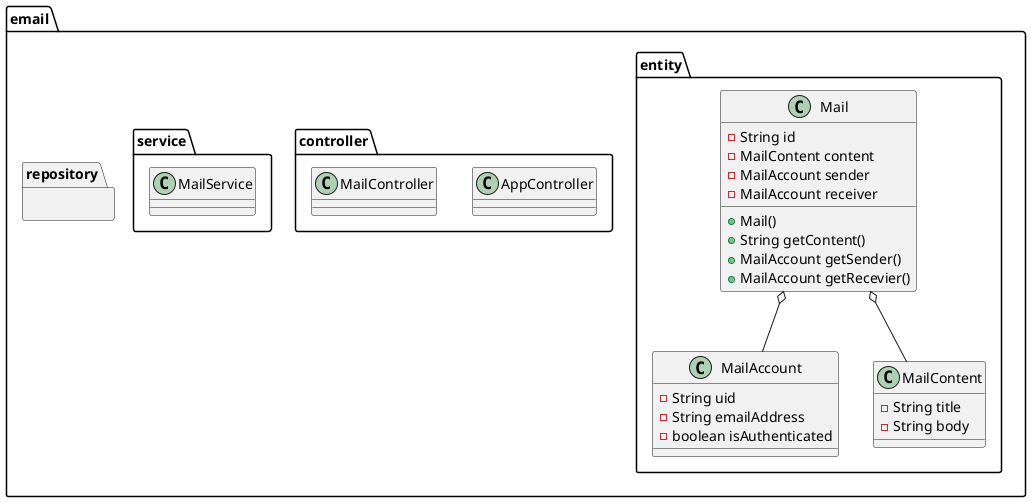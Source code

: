 
@startuml
package email.entity {
  class MailAccount {
  - String uid
  - String emailAddress
  - boolean isAuthenticated
  }
  class Mail {
    - String id
    - MailContent content
    - MailAccount sender
    - MailAccount receiver
    + Mail()
    + String getContent()
    + MailAccount getSender()
    + MailAccount getRecevier()
  }

  class MailContent {
    - String title
    - String body
  }
}

package email.controller {
  class AppController {

  }
  class MailController {

  }
}


package email.repository {

}

package email.service {
  class MailService {

  }
}

' Relation
Mail o-- MailContent
Mail o-- MailAccount
@enduml